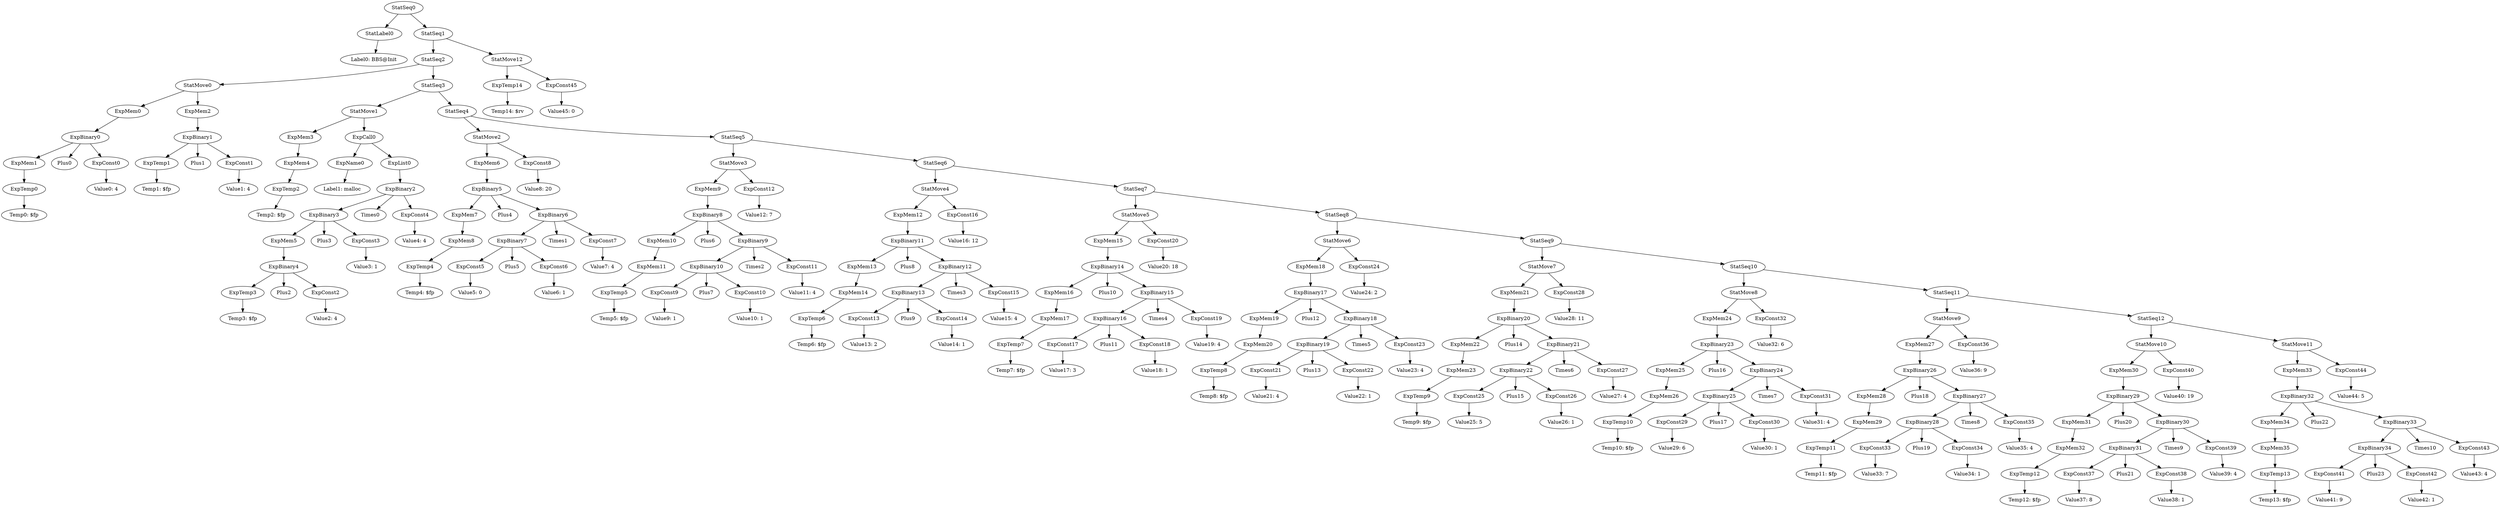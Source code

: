 digraph {
	ordering = out;
	ExpConst44 -> "Value44: 5";
	ExpBinary33 -> ExpBinary34;
	ExpBinary33 -> Times10;
	ExpBinary33 -> ExpConst43;
	ExpConst42 -> "Value42: 1";
	ExpBinary34 -> ExpConst41;
	ExpBinary34 -> Plus23;
	ExpBinary34 -> ExpConst42;
	ExpMem34 -> ExpMem35;
	StatSeq12 -> StatMove10;
	StatSeq12 -> StatMove11;
	ExpMem35 -> ExpTemp13;
	ExpConst40 -> "Value40: 19";
	StatMove10 -> ExpMem30;
	StatMove10 -> ExpConst40;
	ExpMem30 -> ExpBinary29;
	ExpConst39 -> "Value39: 4";
	ExpConst38 -> "Value38: 1";
	ExpMem31 -> ExpMem32;
	StatSeq11 -> StatMove9;
	StatSeq11 -> StatSeq12;
	ExpConst36 -> "Value36: 9";
	StatMove9 -> ExpMem27;
	StatMove9 -> ExpConst36;
	ExpTemp13 -> "Temp13: $fp";
	ExpConst35 -> "Value35: 4";
	ExpConst34 -> "Value34: 1";
	ExpConst33 -> "Value33: 7";
	ExpBinary26 -> ExpMem28;
	ExpBinary26 -> Plus18;
	ExpBinary26 -> ExpBinary27;
	ExpMem29 -> ExpTemp11;
	ExpTemp11 -> "Temp11: $fp";
	StatSeq10 -> StatMove8;
	StatSeq10 -> StatSeq11;
	StatMove8 -> ExpMem24;
	StatMove8 -> ExpConst32;
	ExpMem24 -> ExpBinary23;
	ExpBinary24 -> ExpBinary25;
	ExpBinary24 -> Times7;
	ExpBinary24 -> ExpConst31;
	ExpBinary25 -> ExpConst29;
	ExpBinary25 -> Plus17;
	ExpBinary25 -> ExpConst30;
	ExpConst29 -> "Value29: 6";
	ExpMem25 -> ExpMem26;
	ExpMem26 -> ExpTemp10;
	StatSeq9 -> StatMove7;
	StatSeq9 -> StatSeq10;
	StatMove7 -> ExpMem21;
	StatMove7 -> ExpConst28;
	ExpBinary21 -> ExpBinary22;
	ExpBinary21 -> Times6;
	ExpBinary21 -> ExpConst27;
	ExpConst25 -> "Value25: 5";
	ExpBinary20 -> ExpMem22;
	ExpBinary20 -> Plus14;
	ExpBinary20 -> ExpBinary21;
	ExpMem22 -> ExpMem23;
	ExpBinary8 -> ExpMem10;
	ExpBinary8 -> Plus6;
	ExpBinary8 -> ExpBinary9;
	ExpBinary28 -> ExpConst33;
	ExpBinary28 -> Plus19;
	ExpBinary28 -> ExpConst34;
	ExpConst4 -> "Value4: 4";
	ExpMem6 -> ExpBinary5;
	ExpConst30 -> "Value30: 1";
	ExpTemp10 -> "Temp10: $fp";
	ExpMem10 -> ExpMem11;
	ExpBinary18 -> ExpBinary19;
	ExpBinary18 -> Times5;
	ExpBinary18 -> ExpConst23;
	StatMove11 -> ExpMem33;
	StatMove11 -> ExpConst44;
	ExpConst37 -> "Value37: 8";
	ExpMem11 -> ExpTemp5;
	ExpBinary5 -> ExpMem7;
	ExpBinary5 -> Plus4;
	ExpBinary5 -> ExpBinary6;
	ExpTemp4 -> "Temp4: $fp";
	StatSeq3 -> StatMove1;
	StatSeq3 -> StatSeq4;
	ExpConst15 -> "Value15: 4";
	ExpBinary27 -> ExpBinary28;
	ExpBinary27 -> Times8;
	ExpBinary27 -> ExpConst35;
	ExpList0 -> ExpBinary2;
	ExpConst16 -> "Value16: 12";
	ExpMem8 -> ExpTemp4;
	ExpBinary2 -> ExpBinary3;
	ExpBinary2 -> Times0;
	ExpBinary2 -> ExpConst4;
	ExpConst41 -> "Value41: 9";
	ExpBinary22 -> ExpConst25;
	ExpBinary22 -> Plus15;
	ExpBinary22 -> ExpConst26;
	StatLabel0 -> "Label0: BBS@Init";
	ExpMem5 -> ExpBinary4;
	ExpTemp12 -> "Temp12: $fp";
	ExpConst23 -> "Value23: 4";
	ExpConst7 -> "Value7: 4";
	ExpConst3 -> "Value3: 1";
	ExpMem7 -> ExpMem8;
	ExpBinary3 -> ExpMem5;
	ExpBinary3 -> Plus3;
	ExpBinary3 -> ExpConst3;
	ExpConst26 -> "Value26: 1";
	ExpConst2 -> "Value2: 4";
	ExpConst17 -> "Value17: 3";
	ExpConst43 -> "Value43: 4";
	ExpMem16 -> ExpMem17;
	ExpBinary6 -> ExpBinary7;
	ExpBinary6 -> Times1;
	ExpBinary6 -> ExpConst7;
	ExpMem0 -> ExpBinary0;
	ExpMem3 -> ExpMem4;
	StatMove0 -> ExpMem0;
	StatMove0 -> ExpMem2;
	ExpConst0 -> "Value0: 4";
	ExpConst31 -> "Value31: 4";
	ExpMem1 -> ExpTemp0;
	ExpConst6 -> "Value6: 1";
	ExpMem9 -> ExpBinary8;
	ExpConst12 -> "Value12: 7";
	ExpConst32 -> "Value32: 6";
	ExpMem15 -> ExpBinary14;
	ExpTemp8 -> "Temp8: $fp";
	ExpBinary4 -> ExpTemp3;
	ExpBinary4 -> Plus2;
	ExpBinary4 -> ExpConst2;
	ExpTemp1 -> "Temp1: $fp";
	ExpMem21 -> ExpBinary20;
	ExpConst5 -> "Value5: 0";
	StatSeq0 -> StatLabel0;
	StatSeq0 -> StatSeq1;
	ExpConst22 -> "Value22: 1";
	ExpTemp3 -> "Temp3: $fp";
	ExpMem33 -> ExpBinary32;
	StatSeq8 -> StatMove6;
	StatSeq8 -> StatSeq9;
	ExpTemp0 -> "Temp0: $fp";
	ExpTemp7 -> "Temp7: $fp";
	ExpConst1 -> "Value1: 4";
	StatMove1 -> ExpMem3;
	StatMove1 -> ExpCall0;
	ExpMem13 -> ExpMem14;
	StatSeq2 -> StatMove0;
	StatSeq2 -> StatSeq3;
	ExpTemp2 -> "Temp2: $fp";
	StatMove12 -> ExpTemp14;
	StatMove12 -> ExpConst45;
	ExpTemp14 -> "Temp14: $rv";
	ExpConst19 -> "Value19: 4";
	ExpBinary32 -> ExpMem34;
	ExpBinary32 -> Plus22;
	ExpBinary32 -> ExpBinary33;
	ExpBinary0 -> ExpMem1;
	ExpBinary0 -> Plus0;
	ExpBinary0 -> ExpConst0;
	ExpMem20 -> ExpTemp8;
	ExpBinary31 -> ExpConst37;
	ExpBinary31 -> Plus21;
	ExpBinary31 -> ExpConst38;
	ExpBinary11 -> ExpMem13;
	ExpBinary11 -> Plus8;
	ExpBinary11 -> ExpBinary12;
	ExpMem4 -> ExpTemp2;
	ExpConst8 -> "Value8: 20";
	ExpName0 -> "Label1: malloc";
	ExpMem32 -> ExpTemp12;
	ExpMem14 -> ExpTemp6;
	StatSeq4 -> StatMove2;
	StatSeq4 -> StatSeq5;
	StatSeq1 -> StatSeq2;
	StatSeq1 -> StatMove12;
	ExpMem2 -> ExpBinary1;
	ExpCall0 -> ExpName0;
	ExpCall0 -> ExpList0;
	ExpBinary10 -> ExpConst9;
	ExpBinary10 -> Plus7;
	ExpBinary10 -> ExpConst10;
	ExpMem17 -> ExpTemp7;
	ExpBinary1 -> ExpTemp1;
	ExpBinary1 -> Plus1;
	ExpBinary1 -> ExpConst1;
	ExpConst10 -> "Value10: 1";
	ExpConst9 -> "Value9: 1";
	StatMove5 -> ExpMem15;
	StatMove5 -> ExpConst20;
	StatMove4 -> ExpMem12;
	StatMove4 -> ExpConst16;
	ExpBinary30 -> ExpBinary31;
	ExpBinary30 -> Times9;
	ExpBinary30 -> ExpConst39;
	ExpMem27 -> ExpBinary26;
	ExpBinary7 -> ExpConst5;
	ExpBinary7 -> Plus5;
	ExpBinary7 -> ExpConst6;
	ExpBinary9 -> ExpBinary10;
	ExpBinary9 -> Times2;
	ExpBinary9 -> ExpConst11;
	ExpTemp9 -> "Temp9: $fp";
	ExpConst11 -> "Value11: 4";
	ExpTemp6 -> "Temp6: $fp";
	ExpConst13 -> "Value13: 2";
	ExpConst45 -> "Value45: 0";
	ExpBinary23 -> ExpMem25;
	ExpBinary23 -> Plus16;
	ExpBinary23 -> ExpBinary24;
	StatMove2 -> ExpMem6;
	StatMove2 -> ExpConst8;
	ExpBinary13 -> ExpConst13;
	ExpBinary13 -> Plus9;
	ExpBinary13 -> ExpConst14;
	ExpConst20 -> "Value20: 18";
	ExpConst14 -> "Value14: 1";
	ExpConst18 -> "Value18: 1";
	ExpBinary12 -> ExpBinary13;
	ExpBinary12 -> Times3;
	ExpBinary12 -> ExpConst15;
	ExpConst27 -> "Value27: 4";
	StatSeq7 -> StatMove5;
	StatSeq7 -> StatSeq8;
	ExpMem12 -> ExpBinary11;
	StatSeq6 -> StatMove4;
	StatSeq6 -> StatSeq7;
	ExpBinary29 -> ExpMem31;
	ExpBinary29 -> Plus20;
	ExpBinary29 -> ExpBinary30;
	StatSeq5 -> StatMove3;
	StatSeq5 -> StatSeq6;
	ExpBinary14 -> ExpMem16;
	ExpBinary14 -> Plus10;
	ExpBinary14 -> ExpBinary15;
	ExpConst28 -> "Value28: 11";
	ExpBinary16 -> ExpConst17;
	ExpBinary16 -> Plus11;
	ExpBinary16 -> ExpConst18;
	ExpBinary15 -> ExpBinary16;
	ExpBinary15 -> Times4;
	ExpBinary15 -> ExpConst19;
	StatMove6 -> ExpMem18;
	StatMove6 -> ExpConst24;
	ExpMem19 -> ExpMem20;
	ExpTemp5 -> "Temp5: $fp";
	ExpBinary17 -> ExpMem19;
	ExpBinary17 -> Plus12;
	ExpBinary17 -> ExpBinary18;
	ExpConst21 -> "Value21: 4";
	ExpMem28 -> ExpMem29;
	ExpBinary19 -> ExpConst21;
	ExpBinary19 -> Plus13;
	ExpBinary19 -> ExpConst22;
	ExpMem18 -> ExpBinary17;
	StatMove3 -> ExpMem9;
	StatMove3 -> ExpConst12;
	ExpConst24 -> "Value24: 2";
	ExpMem23 -> ExpTemp9;
}

